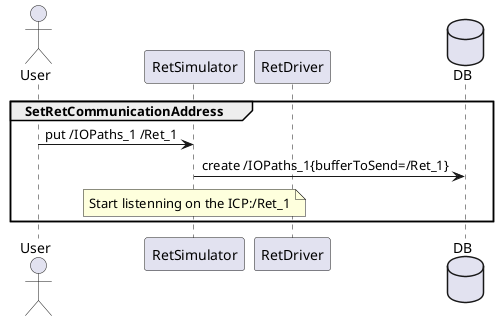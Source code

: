 @startuml

actor User
participant RetSimulator
participant RetDriver
database DB

group SetRetCommunicationAddress

User -> RetSimulator : put /IOPaths_1 /Ret_1
RetSimulator -> DB : create /IOPaths_1{bufferToSend=/Ret_1}

note over RetSimulator
Start listenning on the ICP:/Ret_1
end note

end group


@enduml